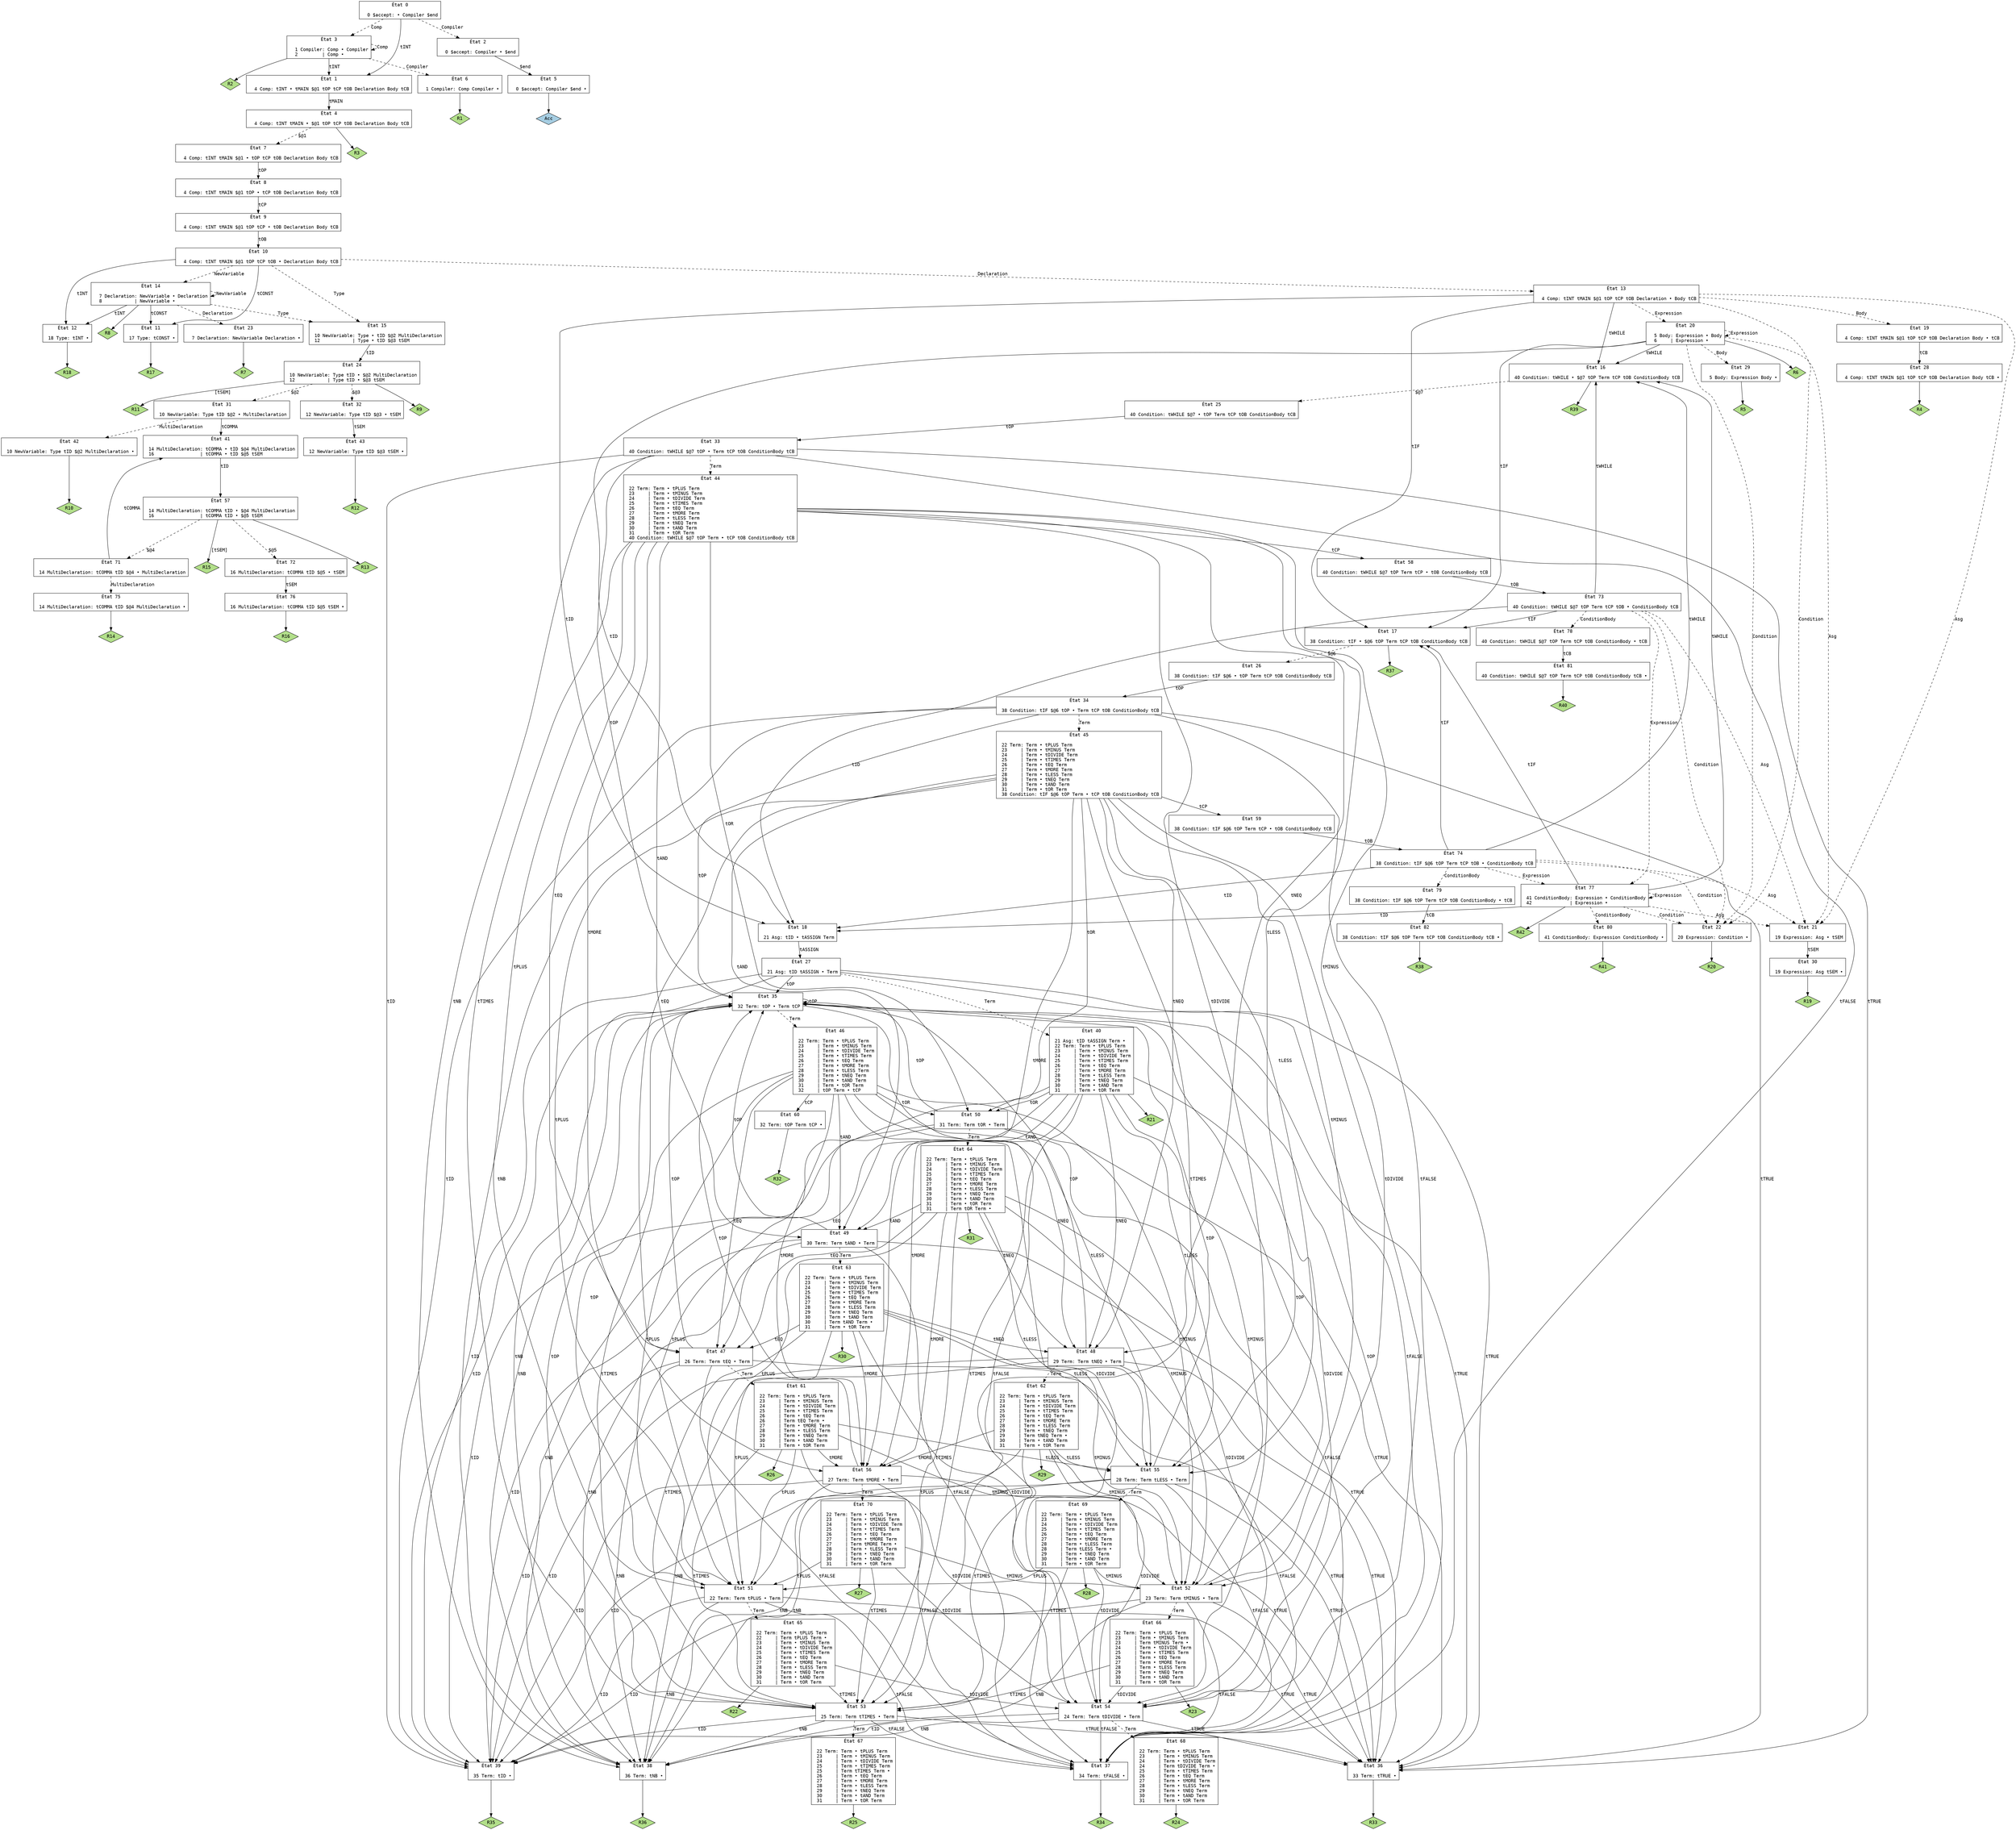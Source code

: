 // Produit par GNU Bison 3.8.2.
// Rapporter les bugs à <bug-bison@gnu.org>.
// Page d'accueil: <https://www.gnu.org/software/bison/>.

digraph "yacc.y"
{
  node [fontname = courier, shape = box, colorscheme = paired6]
  edge [fontname = courier]

  0 [label="État 0\n\l  0 $accept: • Compiler $end\l"]
  0 -> 1 [style=solid label="tINT"]
  0 -> 2 [style=dashed label="Compiler"]
  0 -> 3 [style=dashed label="Comp"]
  1 [label="État 1\n\l  4 Comp: tINT • tMAIN $@1 tOP tCP tOB Declaration Body tCB\l"]
  1 -> 4 [style=solid label="tMAIN"]
  2 [label="État 2\n\l  0 $accept: Compiler • $end\l"]
  2 -> 5 [style=solid label="$end"]
  3 [label="État 3\n\l  1 Compiler: Comp • Compiler\l  2         | Comp •\l"]
  3 -> 1 [style=solid label="tINT"]
  3 -> 6 [style=dashed label="Compiler"]
  3 -> 3 [style=dashed label="Comp"]
  3 -> "3R2" [style=solid]
 "3R2" [label="R2", fillcolor=3, shape=diamond, style=filled]
  4 [label="État 4\n\l  4 Comp: tINT tMAIN • $@1 tOP tCP tOB Declaration Body tCB\l"]
  4 -> 7 [style=dashed label="$@1"]
  4 -> "4R3" [style=solid]
 "4R3" [label="R3", fillcolor=3, shape=diamond, style=filled]
  5 [label="État 5\n\l  0 $accept: Compiler $end •\l"]
  5 -> "5R0" [style=solid]
 "5R0" [label="Acc", fillcolor=1, shape=diamond, style=filled]
  6 [label="État 6\n\l  1 Compiler: Comp Compiler •\l"]
  6 -> "6R1" [style=solid]
 "6R1" [label="R1", fillcolor=3, shape=diamond, style=filled]
  7 [label="État 7\n\l  4 Comp: tINT tMAIN $@1 • tOP tCP tOB Declaration Body tCB\l"]
  7 -> 8 [style=solid label="tOP"]
  8 [label="État 8\n\l  4 Comp: tINT tMAIN $@1 tOP • tCP tOB Declaration Body tCB\l"]
  8 -> 9 [style=solid label="tCP"]
  9 [label="État 9\n\l  4 Comp: tINT tMAIN $@1 tOP tCP • tOB Declaration Body tCB\l"]
  9 -> 10 [style=solid label="tOB"]
  10 [label="État 10\n\l  4 Comp: tINT tMAIN $@1 tOP tCP tOB • Declaration Body tCB\l"]
  10 -> 11 [style=solid label="tCONST"]
  10 -> 12 [style=solid label="tINT"]
  10 -> 13 [style=dashed label="Declaration"]
  10 -> 14 [style=dashed label="NewVariable"]
  10 -> 15 [style=dashed label="Type"]
  11 [label="État 11\n\l 17 Type: tCONST •\l"]
  11 -> "11R17" [style=solid]
 "11R17" [label="R17", fillcolor=3, shape=diamond, style=filled]
  12 [label="État 12\n\l 18 Type: tINT •\l"]
  12 -> "12R18" [style=solid]
 "12R18" [label="R18", fillcolor=3, shape=diamond, style=filled]
  13 [label="État 13\n\l  4 Comp: tINT tMAIN $@1 tOP tCP tOB Declaration • Body tCB\l"]
  13 -> 16 [style=solid label="tWHILE"]
  13 -> 17 [style=solid label="tIF"]
  13 -> 18 [style=solid label="tID"]
  13 -> 19 [style=dashed label="Body"]
  13 -> 20 [style=dashed label="Expression"]
  13 -> 21 [style=dashed label="Asg"]
  13 -> 22 [style=dashed label="Condition"]
  14 [label="État 14\n\l  7 Declaration: NewVariable • Declaration\l  8            | NewVariable •\l"]
  14 -> 11 [style=solid label="tCONST"]
  14 -> 12 [style=solid label="tINT"]
  14 -> 23 [style=dashed label="Declaration"]
  14 -> 14 [style=dashed label="NewVariable"]
  14 -> 15 [style=dashed label="Type"]
  14 -> "14R8" [style=solid]
 "14R8" [label="R8", fillcolor=3, shape=diamond, style=filled]
  15 [label="État 15\n\l 10 NewVariable: Type • tID $@2 MultiDeclaration\l 12            | Type • tID $@3 tSEM\l"]
  15 -> 24 [style=solid label="tID"]
  16 [label="État 16\n\l 40 Condition: tWHILE • $@7 tOP Term tCP tOB ConditionBody tCB\l"]
  16 -> 25 [style=dashed label="$@7"]
  16 -> "16R39" [style=solid]
 "16R39" [label="R39", fillcolor=3, shape=diamond, style=filled]
  17 [label="État 17\n\l 38 Condition: tIF • $@6 tOP Term tCP tOB ConditionBody tCB\l"]
  17 -> 26 [style=dashed label="$@6"]
  17 -> "17R37" [style=solid]
 "17R37" [label="R37", fillcolor=3, shape=diamond, style=filled]
  18 [label="État 18\n\l 21 Asg: tID • tASSIGN Term\l"]
  18 -> 27 [style=solid label="tASSIGN"]
  19 [label="État 19\n\l  4 Comp: tINT tMAIN $@1 tOP tCP tOB Declaration Body • tCB\l"]
  19 -> 28 [style=solid label="tCB"]
  20 [label="État 20\n\l  5 Body: Expression • Body\l  6     | Expression •\l"]
  20 -> 16 [style=solid label="tWHILE"]
  20 -> 17 [style=solid label="tIF"]
  20 -> 18 [style=solid label="tID"]
  20 -> 29 [style=dashed label="Body"]
  20 -> 20 [style=dashed label="Expression"]
  20 -> 21 [style=dashed label="Asg"]
  20 -> 22 [style=dashed label="Condition"]
  20 -> "20R6" [style=solid]
 "20R6" [label="R6", fillcolor=3, shape=diamond, style=filled]
  21 [label="État 21\n\l 19 Expression: Asg • tSEM\l"]
  21 -> 30 [style=solid label="tSEM"]
  22 [label="État 22\n\l 20 Expression: Condition •\l"]
  22 -> "22R20" [style=solid]
 "22R20" [label="R20", fillcolor=3, shape=diamond, style=filled]
  23 [label="État 23\n\l  7 Declaration: NewVariable Declaration •\l"]
  23 -> "23R7" [style=solid]
 "23R7" [label="R7", fillcolor=3, shape=diamond, style=filled]
  24 [label="État 24\n\l 10 NewVariable: Type tID • $@2 MultiDeclaration\l 12            | Type tID • $@3 tSEM\l"]
  24 -> 31 [style=dashed label="$@2"]
  24 -> 32 [style=dashed label="$@3"]
  24 -> "24R9" [style=solid]
 "24R9" [label="R9", fillcolor=3, shape=diamond, style=filled]
  24 -> "24R11" [label="[tSEM]", style=solid]
 "24R11" [label="R11", fillcolor=3, shape=diamond, style=filled]
  25 [label="État 25\n\l 40 Condition: tWHILE $@7 • tOP Term tCP tOB ConditionBody tCB\l"]
  25 -> 33 [style=solid label="tOP"]
  26 [label="État 26\n\l 38 Condition: tIF $@6 • tOP Term tCP tOB ConditionBody tCB\l"]
  26 -> 34 [style=solid label="tOP"]
  27 [label="État 27\n\l 21 Asg: tID tASSIGN • Term\l"]
  27 -> 35 [style=solid label="tOP"]
  27 -> 36 [style=solid label="tTRUE"]
  27 -> 37 [style=solid label="tFALSE"]
  27 -> 38 [style=solid label="tNB"]
  27 -> 39 [style=solid label="tID"]
  27 -> 40 [style=dashed label="Term"]
  28 [label="État 28\n\l  4 Comp: tINT tMAIN $@1 tOP tCP tOB Declaration Body tCB •\l"]
  28 -> "28R4" [style=solid]
 "28R4" [label="R4", fillcolor=3, shape=diamond, style=filled]
  29 [label="État 29\n\l  5 Body: Expression Body •\l"]
  29 -> "29R5" [style=solid]
 "29R5" [label="R5", fillcolor=3, shape=diamond, style=filled]
  30 [label="État 30\n\l 19 Expression: Asg tSEM •\l"]
  30 -> "30R19" [style=solid]
 "30R19" [label="R19", fillcolor=3, shape=diamond, style=filled]
  31 [label="État 31\n\l 10 NewVariable: Type tID $@2 • MultiDeclaration\l"]
  31 -> 41 [style=solid label="tCOMMA"]
  31 -> 42 [style=dashed label="MultiDeclaration"]
  32 [label="État 32\n\l 12 NewVariable: Type tID $@3 • tSEM\l"]
  32 -> 43 [style=solid label="tSEM"]
  33 [label="État 33\n\l 40 Condition: tWHILE $@7 tOP • Term tCP tOB ConditionBody tCB\l"]
  33 -> 35 [style=solid label="tOP"]
  33 -> 36 [style=solid label="tTRUE"]
  33 -> 37 [style=solid label="tFALSE"]
  33 -> 38 [style=solid label="tNB"]
  33 -> 39 [style=solid label="tID"]
  33 -> 44 [style=dashed label="Term"]
  34 [label="État 34\n\l 38 Condition: tIF $@6 tOP • Term tCP tOB ConditionBody tCB\l"]
  34 -> 35 [style=solid label="tOP"]
  34 -> 36 [style=solid label="tTRUE"]
  34 -> 37 [style=solid label="tFALSE"]
  34 -> 38 [style=solid label="tNB"]
  34 -> 39 [style=solid label="tID"]
  34 -> 45 [style=dashed label="Term"]
  35 [label="État 35\n\l 32 Term: tOP • Term tCP\l"]
  35 -> 35 [style=solid label="tOP"]
  35 -> 36 [style=solid label="tTRUE"]
  35 -> 37 [style=solid label="tFALSE"]
  35 -> 38 [style=solid label="tNB"]
  35 -> 39 [style=solid label="tID"]
  35 -> 46 [style=dashed label="Term"]
  36 [label="État 36\n\l 33 Term: tTRUE •\l"]
  36 -> "36R33" [style=solid]
 "36R33" [label="R33", fillcolor=3, shape=diamond, style=filled]
  37 [label="État 37\n\l 34 Term: tFALSE •\l"]
  37 -> "37R34" [style=solid]
 "37R34" [label="R34", fillcolor=3, shape=diamond, style=filled]
  38 [label="État 38\n\l 36 Term: tNB •\l"]
  38 -> "38R36" [style=solid]
 "38R36" [label="R36", fillcolor=3, shape=diamond, style=filled]
  39 [label="État 39\n\l 35 Term: tID •\l"]
  39 -> "39R35" [style=solid]
 "39R35" [label="R35", fillcolor=3, shape=diamond, style=filled]
  40 [label="État 40\n\l 21 Asg: tID tASSIGN Term •\l 22 Term: Term • tPLUS Term\l 23     | Term • tMINUS Term\l 24     | Term • tDIVIDE Term\l 25     | Term • tTIMES Term\l 26     | Term • tEQ Term\l 27     | Term • tMORE Term\l 28     | Term • tLESS Term\l 29     | Term • tNEQ Term\l 30     | Term • tAND Term\l 31     | Term • tOR Term\l"]
  40 -> 47 [style=solid label="tEQ"]
  40 -> 48 [style=solid label="tNEQ"]
  40 -> 49 [style=solid label="tAND"]
  40 -> 50 [style=solid label="tOR"]
  40 -> 51 [style=solid label="tPLUS"]
  40 -> 52 [style=solid label="tMINUS"]
  40 -> 53 [style=solid label="tTIMES"]
  40 -> 54 [style=solid label="tDIVIDE"]
  40 -> 55 [style=solid label="tLESS"]
  40 -> 56 [style=solid label="tMORE"]
  40 -> "40R21" [style=solid]
 "40R21" [label="R21", fillcolor=3, shape=diamond, style=filled]
  41 [label="État 41\n\l 14 MultiDeclaration: tCOMMA • tID $@4 MultiDeclaration\l 16                 | tCOMMA • tID $@5 tSEM\l"]
  41 -> 57 [style=solid label="tID"]
  42 [label="État 42\n\l 10 NewVariable: Type tID $@2 MultiDeclaration •\l"]
  42 -> "42R10" [style=solid]
 "42R10" [label="R10", fillcolor=3, shape=diamond, style=filled]
  43 [label="État 43\n\l 12 NewVariable: Type tID $@3 tSEM •\l"]
  43 -> "43R12" [style=solid]
 "43R12" [label="R12", fillcolor=3, shape=diamond, style=filled]
  44 [label="État 44\n\l 22 Term: Term • tPLUS Term\l 23     | Term • tMINUS Term\l 24     | Term • tDIVIDE Term\l 25     | Term • tTIMES Term\l 26     | Term • tEQ Term\l 27     | Term • tMORE Term\l 28     | Term • tLESS Term\l 29     | Term • tNEQ Term\l 30     | Term • tAND Term\l 31     | Term • tOR Term\l 40 Condition: tWHILE $@7 tOP Term • tCP tOB ConditionBody tCB\l"]
  44 -> 47 [style=solid label="tEQ"]
  44 -> 48 [style=solid label="tNEQ"]
  44 -> 49 [style=solid label="tAND"]
  44 -> 50 [style=solid label="tOR"]
  44 -> 58 [style=solid label="tCP"]
  44 -> 51 [style=solid label="tPLUS"]
  44 -> 52 [style=solid label="tMINUS"]
  44 -> 53 [style=solid label="tTIMES"]
  44 -> 54 [style=solid label="tDIVIDE"]
  44 -> 55 [style=solid label="tLESS"]
  44 -> 56 [style=solid label="tMORE"]
  45 [label="État 45\n\l 22 Term: Term • tPLUS Term\l 23     | Term • tMINUS Term\l 24     | Term • tDIVIDE Term\l 25     | Term • tTIMES Term\l 26     | Term • tEQ Term\l 27     | Term • tMORE Term\l 28     | Term • tLESS Term\l 29     | Term • tNEQ Term\l 30     | Term • tAND Term\l 31     | Term • tOR Term\l 38 Condition: tIF $@6 tOP Term • tCP tOB ConditionBody tCB\l"]
  45 -> 47 [style=solid label="tEQ"]
  45 -> 48 [style=solid label="tNEQ"]
  45 -> 49 [style=solid label="tAND"]
  45 -> 50 [style=solid label="tOR"]
  45 -> 59 [style=solid label="tCP"]
  45 -> 51 [style=solid label="tPLUS"]
  45 -> 52 [style=solid label="tMINUS"]
  45 -> 53 [style=solid label="tTIMES"]
  45 -> 54 [style=solid label="tDIVIDE"]
  45 -> 55 [style=solid label="tLESS"]
  45 -> 56 [style=solid label="tMORE"]
  46 [label="État 46\n\l 22 Term: Term • tPLUS Term\l 23     | Term • tMINUS Term\l 24     | Term • tDIVIDE Term\l 25     | Term • tTIMES Term\l 26     | Term • tEQ Term\l 27     | Term • tMORE Term\l 28     | Term • tLESS Term\l 29     | Term • tNEQ Term\l 30     | Term • tAND Term\l 31     | Term • tOR Term\l 32     | tOP Term • tCP\l"]
  46 -> 47 [style=solid label="tEQ"]
  46 -> 48 [style=solid label="tNEQ"]
  46 -> 49 [style=solid label="tAND"]
  46 -> 50 [style=solid label="tOR"]
  46 -> 60 [style=solid label="tCP"]
  46 -> 51 [style=solid label="tPLUS"]
  46 -> 52 [style=solid label="tMINUS"]
  46 -> 53 [style=solid label="tTIMES"]
  46 -> 54 [style=solid label="tDIVIDE"]
  46 -> 55 [style=solid label="tLESS"]
  46 -> 56 [style=solid label="tMORE"]
  47 [label="État 47\n\l 26 Term: Term tEQ • Term\l"]
  47 -> 35 [style=solid label="tOP"]
  47 -> 36 [style=solid label="tTRUE"]
  47 -> 37 [style=solid label="tFALSE"]
  47 -> 38 [style=solid label="tNB"]
  47 -> 39 [style=solid label="tID"]
  47 -> 61 [style=dashed label="Term"]
  48 [label="État 48\n\l 29 Term: Term tNEQ • Term\l"]
  48 -> 35 [style=solid label="tOP"]
  48 -> 36 [style=solid label="tTRUE"]
  48 -> 37 [style=solid label="tFALSE"]
  48 -> 38 [style=solid label="tNB"]
  48 -> 39 [style=solid label="tID"]
  48 -> 62 [style=dashed label="Term"]
  49 [label="État 49\n\l 30 Term: Term tAND • Term\l"]
  49 -> 35 [style=solid label="tOP"]
  49 -> 36 [style=solid label="tTRUE"]
  49 -> 37 [style=solid label="tFALSE"]
  49 -> 38 [style=solid label="tNB"]
  49 -> 39 [style=solid label="tID"]
  49 -> 63 [style=dashed label="Term"]
  50 [label="État 50\n\l 31 Term: Term tOR • Term\l"]
  50 -> 35 [style=solid label="tOP"]
  50 -> 36 [style=solid label="tTRUE"]
  50 -> 37 [style=solid label="tFALSE"]
  50 -> 38 [style=solid label="tNB"]
  50 -> 39 [style=solid label="tID"]
  50 -> 64 [style=dashed label="Term"]
  51 [label="État 51\n\l 22 Term: Term tPLUS • Term\l"]
  51 -> 35 [style=solid label="tOP"]
  51 -> 36 [style=solid label="tTRUE"]
  51 -> 37 [style=solid label="tFALSE"]
  51 -> 38 [style=solid label="tNB"]
  51 -> 39 [style=solid label="tID"]
  51 -> 65 [style=dashed label="Term"]
  52 [label="État 52\n\l 23 Term: Term tMINUS • Term\l"]
  52 -> 35 [style=solid label="tOP"]
  52 -> 36 [style=solid label="tTRUE"]
  52 -> 37 [style=solid label="tFALSE"]
  52 -> 38 [style=solid label="tNB"]
  52 -> 39 [style=solid label="tID"]
  52 -> 66 [style=dashed label="Term"]
  53 [label="État 53\n\l 25 Term: Term tTIMES • Term\l"]
  53 -> 35 [style=solid label="tOP"]
  53 -> 36 [style=solid label="tTRUE"]
  53 -> 37 [style=solid label="tFALSE"]
  53 -> 38 [style=solid label="tNB"]
  53 -> 39 [style=solid label="tID"]
  53 -> 67 [style=dashed label="Term"]
  54 [label="État 54\n\l 24 Term: Term tDIVIDE • Term\l"]
  54 -> 35 [style=solid label="tOP"]
  54 -> 36 [style=solid label="tTRUE"]
  54 -> 37 [style=solid label="tFALSE"]
  54 -> 38 [style=solid label="tNB"]
  54 -> 39 [style=solid label="tID"]
  54 -> 68 [style=dashed label="Term"]
  55 [label="État 55\n\l 28 Term: Term tLESS • Term\l"]
  55 -> 35 [style=solid label="tOP"]
  55 -> 36 [style=solid label="tTRUE"]
  55 -> 37 [style=solid label="tFALSE"]
  55 -> 38 [style=solid label="tNB"]
  55 -> 39 [style=solid label="tID"]
  55 -> 69 [style=dashed label="Term"]
  56 [label="État 56\n\l 27 Term: Term tMORE • Term\l"]
  56 -> 35 [style=solid label="tOP"]
  56 -> 36 [style=solid label="tTRUE"]
  56 -> 37 [style=solid label="tFALSE"]
  56 -> 38 [style=solid label="tNB"]
  56 -> 39 [style=solid label="tID"]
  56 -> 70 [style=dashed label="Term"]
  57 [label="État 57\n\l 14 MultiDeclaration: tCOMMA tID • $@4 MultiDeclaration\l 16                 | tCOMMA tID • $@5 tSEM\l"]
  57 -> 71 [style=dashed label="$@4"]
  57 -> 72 [style=dashed label="$@5"]
  57 -> "57R13" [style=solid]
 "57R13" [label="R13", fillcolor=3, shape=diamond, style=filled]
  57 -> "57R15" [label="[tSEM]", style=solid]
 "57R15" [label="R15", fillcolor=3, shape=diamond, style=filled]
  58 [label="État 58\n\l 40 Condition: tWHILE $@7 tOP Term tCP • tOB ConditionBody tCB\l"]
  58 -> 73 [style=solid label="tOB"]
  59 [label="État 59\n\l 38 Condition: tIF $@6 tOP Term tCP • tOB ConditionBody tCB\l"]
  59 -> 74 [style=solid label="tOB"]
  60 [label="État 60\n\l 32 Term: tOP Term tCP •\l"]
  60 -> "60R32" [style=solid]
 "60R32" [label="R32", fillcolor=3, shape=diamond, style=filled]
  61 [label="État 61\n\l 22 Term: Term • tPLUS Term\l 23     | Term • tMINUS Term\l 24     | Term • tDIVIDE Term\l 25     | Term • tTIMES Term\l 26     | Term • tEQ Term\l 26     | Term tEQ Term •\l 27     | Term • tMORE Term\l 28     | Term • tLESS Term\l 29     | Term • tNEQ Term\l 30     | Term • tAND Term\l 31     | Term • tOR Term\l"]
  61 -> 51 [style=solid label="tPLUS"]
  61 -> 52 [style=solid label="tMINUS"]
  61 -> 53 [style=solid label="tTIMES"]
  61 -> 54 [style=solid label="tDIVIDE"]
  61 -> 55 [style=solid label="tLESS"]
  61 -> 56 [style=solid label="tMORE"]
  61 -> "61R26" [style=solid]
 "61R26" [label="R26", fillcolor=3, shape=diamond, style=filled]
  62 [label="État 62\n\l 22 Term: Term • tPLUS Term\l 23     | Term • tMINUS Term\l 24     | Term • tDIVIDE Term\l 25     | Term • tTIMES Term\l 26     | Term • tEQ Term\l 27     | Term • tMORE Term\l 28     | Term • tLESS Term\l 29     | Term • tNEQ Term\l 29     | Term tNEQ Term •\l 30     | Term • tAND Term\l 31     | Term • tOR Term\l"]
  62 -> 51 [style=solid label="tPLUS"]
  62 -> 52 [style=solid label="tMINUS"]
  62 -> 53 [style=solid label="tTIMES"]
  62 -> 54 [style=solid label="tDIVIDE"]
  62 -> 55 [style=solid label="tLESS"]
  62 -> 56 [style=solid label="tMORE"]
  62 -> "62R29" [style=solid]
 "62R29" [label="R29", fillcolor=3, shape=diamond, style=filled]
  63 [label="État 63\n\l 22 Term: Term • tPLUS Term\l 23     | Term • tMINUS Term\l 24     | Term • tDIVIDE Term\l 25     | Term • tTIMES Term\l 26     | Term • tEQ Term\l 27     | Term • tMORE Term\l 28     | Term • tLESS Term\l 29     | Term • tNEQ Term\l 30     | Term • tAND Term\l 30     | Term tAND Term •\l 31     | Term • tOR Term\l"]
  63 -> 47 [style=solid label="tEQ"]
  63 -> 48 [style=solid label="tNEQ"]
  63 -> 51 [style=solid label="tPLUS"]
  63 -> 52 [style=solid label="tMINUS"]
  63 -> 53 [style=solid label="tTIMES"]
  63 -> 54 [style=solid label="tDIVIDE"]
  63 -> 55 [style=solid label="tLESS"]
  63 -> 56 [style=solid label="tMORE"]
  63 -> "63R30" [style=solid]
 "63R30" [label="R30", fillcolor=3, shape=diamond, style=filled]
  64 [label="État 64\n\l 22 Term: Term • tPLUS Term\l 23     | Term • tMINUS Term\l 24     | Term • tDIVIDE Term\l 25     | Term • tTIMES Term\l 26     | Term • tEQ Term\l 27     | Term • tMORE Term\l 28     | Term • tLESS Term\l 29     | Term • tNEQ Term\l 30     | Term • tAND Term\l 31     | Term • tOR Term\l 31     | Term tOR Term •\l"]
  64 -> 47 [style=solid label="tEQ"]
  64 -> 48 [style=solid label="tNEQ"]
  64 -> 49 [style=solid label="tAND"]
  64 -> 51 [style=solid label="tPLUS"]
  64 -> 52 [style=solid label="tMINUS"]
  64 -> 53 [style=solid label="tTIMES"]
  64 -> 54 [style=solid label="tDIVIDE"]
  64 -> 55 [style=solid label="tLESS"]
  64 -> 56 [style=solid label="tMORE"]
  64 -> "64R31" [style=solid]
 "64R31" [label="R31", fillcolor=3, shape=diamond, style=filled]
  65 [label="État 65\n\l 22 Term: Term • tPLUS Term\l 22     | Term tPLUS Term •\l 23     | Term • tMINUS Term\l 24     | Term • tDIVIDE Term\l 25     | Term • tTIMES Term\l 26     | Term • tEQ Term\l 27     | Term • tMORE Term\l 28     | Term • tLESS Term\l 29     | Term • tNEQ Term\l 30     | Term • tAND Term\l 31     | Term • tOR Term\l"]
  65 -> 53 [style=solid label="tTIMES"]
  65 -> 54 [style=solid label="tDIVIDE"]
  65 -> "65R22" [style=solid]
 "65R22" [label="R22", fillcolor=3, shape=diamond, style=filled]
  66 [label="État 66\n\l 22 Term: Term • tPLUS Term\l 23     | Term • tMINUS Term\l 23     | Term tMINUS Term •\l 24     | Term • tDIVIDE Term\l 25     | Term • tTIMES Term\l 26     | Term • tEQ Term\l 27     | Term • tMORE Term\l 28     | Term • tLESS Term\l 29     | Term • tNEQ Term\l 30     | Term • tAND Term\l 31     | Term • tOR Term\l"]
  66 -> 53 [style=solid label="tTIMES"]
  66 -> 54 [style=solid label="tDIVIDE"]
  66 -> "66R23" [style=solid]
 "66R23" [label="R23", fillcolor=3, shape=diamond, style=filled]
  67 [label="État 67\n\l 22 Term: Term • tPLUS Term\l 23     | Term • tMINUS Term\l 24     | Term • tDIVIDE Term\l 25     | Term • tTIMES Term\l 25     | Term tTIMES Term •\l 26     | Term • tEQ Term\l 27     | Term • tMORE Term\l 28     | Term • tLESS Term\l 29     | Term • tNEQ Term\l 30     | Term • tAND Term\l 31     | Term • tOR Term\l"]
  67 -> "67R25" [style=solid]
 "67R25" [label="R25", fillcolor=3, shape=diamond, style=filled]
  68 [label="État 68\n\l 22 Term: Term • tPLUS Term\l 23     | Term • tMINUS Term\l 24     | Term • tDIVIDE Term\l 24     | Term tDIVIDE Term •\l 25     | Term • tTIMES Term\l 26     | Term • tEQ Term\l 27     | Term • tMORE Term\l 28     | Term • tLESS Term\l 29     | Term • tNEQ Term\l 30     | Term • tAND Term\l 31     | Term • tOR Term\l"]
  68 -> "68R24" [style=solid]
 "68R24" [label="R24", fillcolor=3, shape=diamond, style=filled]
  69 [label="État 69\n\l 22 Term: Term • tPLUS Term\l 23     | Term • tMINUS Term\l 24     | Term • tDIVIDE Term\l 25     | Term • tTIMES Term\l 26     | Term • tEQ Term\l 27     | Term • tMORE Term\l 28     | Term • tLESS Term\l 28     | Term tLESS Term •\l 29     | Term • tNEQ Term\l 30     | Term • tAND Term\l 31     | Term • tOR Term\l"]
  69 -> 51 [style=solid label="tPLUS"]
  69 -> 52 [style=solid label="tMINUS"]
  69 -> 53 [style=solid label="tTIMES"]
  69 -> 54 [style=solid label="tDIVIDE"]
  69 -> "69R28" [style=solid]
 "69R28" [label="R28", fillcolor=3, shape=diamond, style=filled]
  70 [label="État 70\n\l 22 Term: Term • tPLUS Term\l 23     | Term • tMINUS Term\l 24     | Term • tDIVIDE Term\l 25     | Term • tTIMES Term\l 26     | Term • tEQ Term\l 27     | Term • tMORE Term\l 27     | Term tMORE Term •\l 28     | Term • tLESS Term\l 29     | Term • tNEQ Term\l 30     | Term • tAND Term\l 31     | Term • tOR Term\l"]
  70 -> 51 [style=solid label="tPLUS"]
  70 -> 52 [style=solid label="tMINUS"]
  70 -> 53 [style=solid label="tTIMES"]
  70 -> 54 [style=solid label="tDIVIDE"]
  70 -> "70R27" [style=solid]
 "70R27" [label="R27", fillcolor=3, shape=diamond, style=filled]
  71 [label="État 71\n\l 14 MultiDeclaration: tCOMMA tID $@4 • MultiDeclaration\l"]
  71 -> 41 [style=solid label="tCOMMA"]
  71 -> 75 [style=dashed label="MultiDeclaration"]
  72 [label="État 72\n\l 16 MultiDeclaration: tCOMMA tID $@5 • tSEM\l"]
  72 -> 76 [style=solid label="tSEM"]
  73 [label="État 73\n\l 40 Condition: tWHILE $@7 tOP Term tCP tOB • ConditionBody tCB\l"]
  73 -> 16 [style=solid label="tWHILE"]
  73 -> 17 [style=solid label="tIF"]
  73 -> 18 [style=solid label="tID"]
  73 -> 77 [style=dashed label="Expression"]
  73 -> 21 [style=dashed label="Asg"]
  73 -> 22 [style=dashed label="Condition"]
  73 -> 78 [style=dashed label="ConditionBody"]
  74 [label="État 74\n\l 38 Condition: tIF $@6 tOP Term tCP tOB • ConditionBody tCB\l"]
  74 -> 16 [style=solid label="tWHILE"]
  74 -> 17 [style=solid label="tIF"]
  74 -> 18 [style=solid label="tID"]
  74 -> 77 [style=dashed label="Expression"]
  74 -> 21 [style=dashed label="Asg"]
  74 -> 22 [style=dashed label="Condition"]
  74 -> 79 [style=dashed label="ConditionBody"]
  75 [label="État 75\n\l 14 MultiDeclaration: tCOMMA tID $@4 MultiDeclaration •\l"]
  75 -> "75R14" [style=solid]
 "75R14" [label="R14", fillcolor=3, shape=diamond, style=filled]
  76 [label="État 76\n\l 16 MultiDeclaration: tCOMMA tID $@5 tSEM •\l"]
  76 -> "76R16" [style=solid]
 "76R16" [label="R16", fillcolor=3, shape=diamond, style=filled]
  77 [label="État 77\n\l 41 ConditionBody: Expression • ConditionBody\l 42              | Expression •\l"]
  77 -> 16 [style=solid label="tWHILE"]
  77 -> 17 [style=solid label="tIF"]
  77 -> 18 [style=solid label="tID"]
  77 -> 77 [style=dashed label="Expression"]
  77 -> 21 [style=dashed label="Asg"]
  77 -> 22 [style=dashed label="Condition"]
  77 -> 80 [style=dashed label="ConditionBody"]
  77 -> "77R42" [style=solid]
 "77R42" [label="R42", fillcolor=3, shape=diamond, style=filled]
  78 [label="État 78\n\l 40 Condition: tWHILE $@7 tOP Term tCP tOB ConditionBody • tCB\l"]
  78 -> 81 [style=solid label="tCB"]
  79 [label="État 79\n\l 38 Condition: tIF $@6 tOP Term tCP tOB ConditionBody • tCB\l"]
  79 -> 82 [style=solid label="tCB"]
  80 [label="État 80\n\l 41 ConditionBody: Expression ConditionBody •\l"]
  80 -> "80R41" [style=solid]
 "80R41" [label="R41", fillcolor=3, shape=diamond, style=filled]
  81 [label="État 81\n\l 40 Condition: tWHILE $@7 tOP Term tCP tOB ConditionBody tCB •\l"]
  81 -> "81R40" [style=solid]
 "81R40" [label="R40", fillcolor=3, shape=diamond, style=filled]
  82 [label="État 82\n\l 38 Condition: tIF $@6 tOP Term tCP tOB ConditionBody tCB •\l"]
  82 -> "82R38" [style=solid]
 "82R38" [label="R38", fillcolor=3, shape=diamond, style=filled]
}
